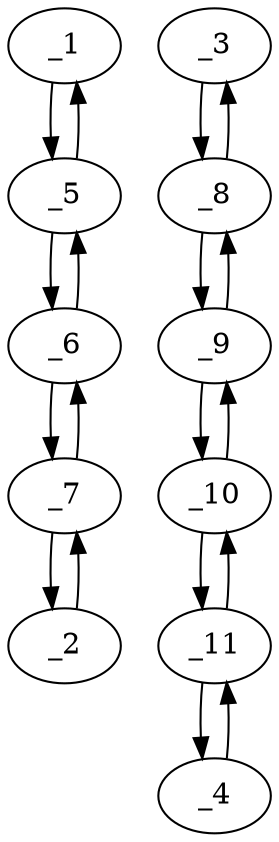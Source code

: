 digraph f1594_07 {
	_1	 [x="154.000000",
		y="113.000000"];
	_5	 [x="171.000000",
		y="121.000000"];
	_1 -> _5	 [angle="0.439843",
		orient="0.425797"];
	_2	 [x="225.000000",
		y="141.000000"];
	_7	 [x="208.000000",
		y="133.000000"];
	_2 -> _7	 [angle="-2.701750",
		orient="-0.425797"];
	_3	 [x="96.000000",
		y="142.000000"];
	_8	 [x="96.000000",
		y="127.000000"];
	_3 -> _8	 [angle="-1.570796",
		orient="-1.000000"];
	_4	 [x="63.000000",
		y="169.000000"];
	_11	 [x="64.000000",
		y="149.000000"];
	_4 -> _11	 [angle="-1.520838",
		orient="-0.998752"];
	_5 -> _1	 [angle="-2.701750",
		orient="-0.425797"];
	_6	 [x="189.000000",
		y="128.000000"];
	_5 -> _6	 [angle="0.370891",
		orient="0.362446"];
	_6 -> _5	 [angle="-2.770701",
		orient="-0.362446"];
	_6 -> _7	 [angle="0.257324",
		orient="0.254493"];
	_7 -> _2	 [angle="0.439843",
		orient="0.425797"];
	_7 -> _6	 [angle="-2.884269",
		orient="-0.254493"];
	_8 -> _3	 [angle="1.570796",
		orient="1.000000"];
	_9	 [x="83.000000",
		y="125.000000"];
	_8 -> _9	 [angle="-2.988943",
		orient="-0.152057"];
	_9 -> _8	 [angle="0.152649",
		orient="0.152057"];
	_10	 [x="70.000000",
		y="134.000000"];
	_9 -> _10	 [angle="2.536048",
		orient="0.569210"];
	_10 -> _9	 [angle="-0.605545",
		orient="-0.569210"];
	_10 -> _11	 [angle="1.951303",
		orient="0.928477"];
	_11 -> _4	 [angle="1.620755",
		orient="0.998752"];
	_11 -> _10	 [angle="-1.190290",
		orient="-0.928477"];
}
